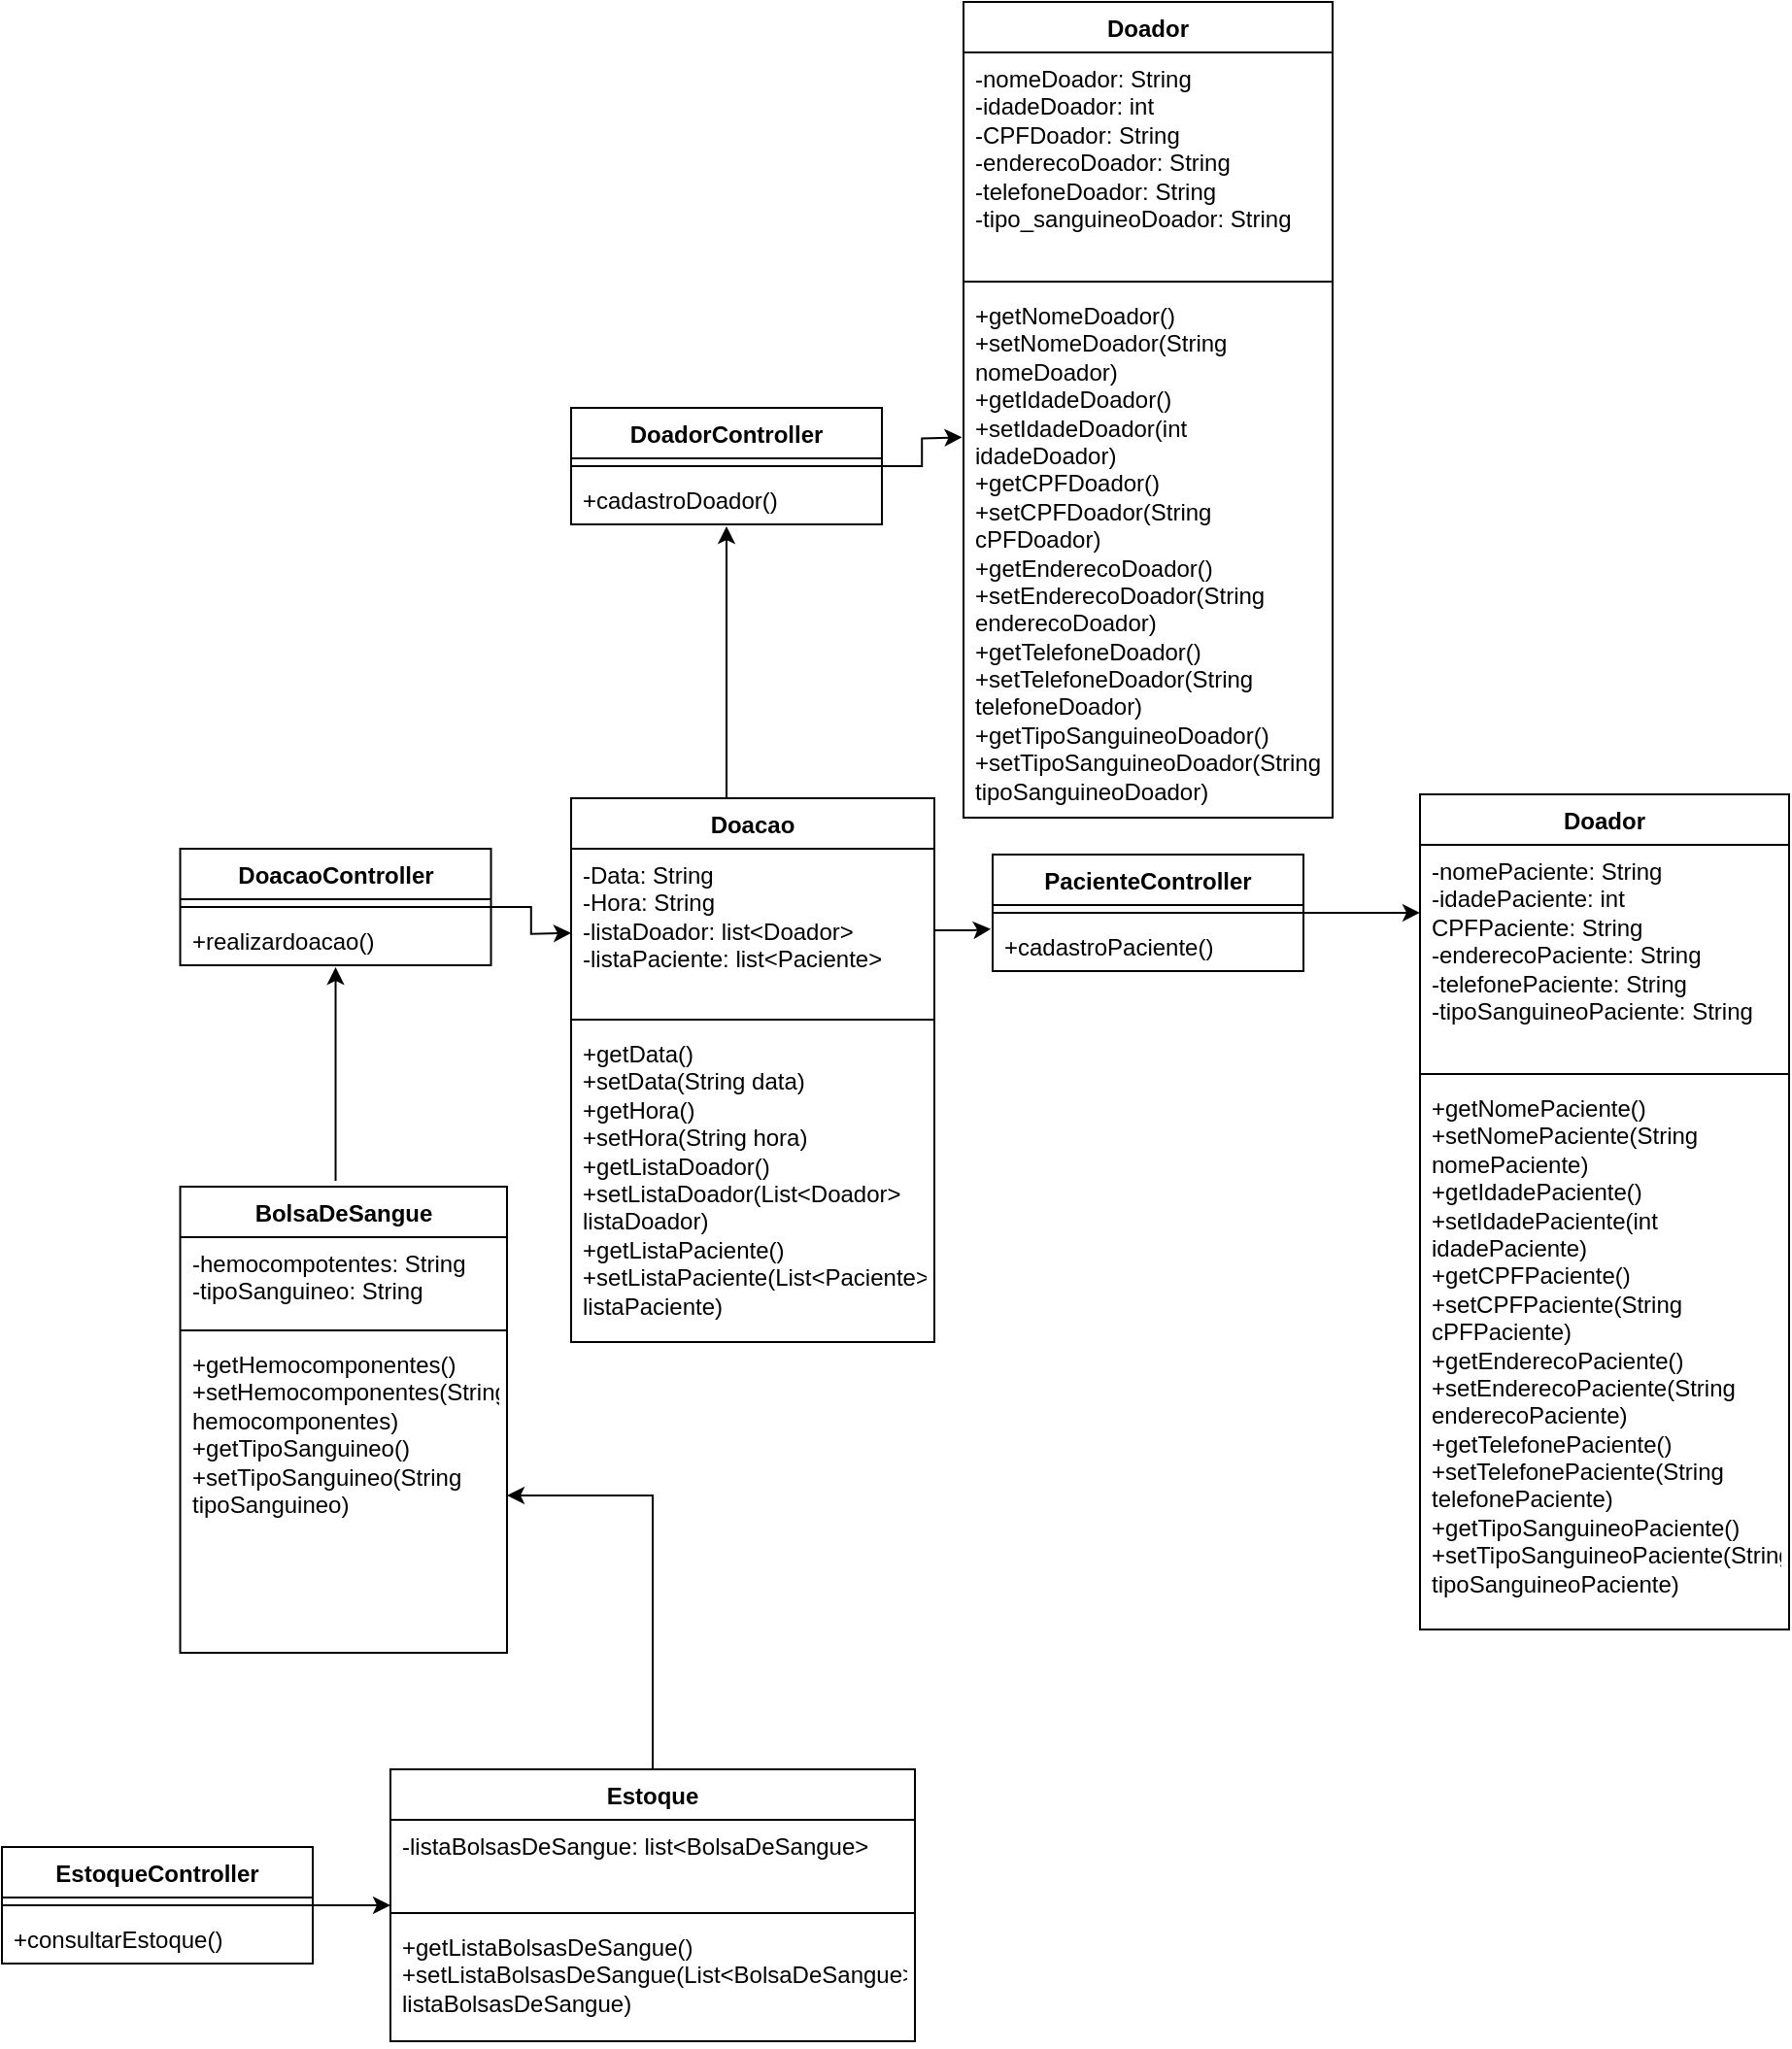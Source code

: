 <mxfile version="24.8.6">
  <diagram name="Página-1" id="urmfWK1K8j16wALkBudS">
    <mxGraphModel grid="1" page="1" gridSize="10" guides="1" tooltips="1" connect="1" arrows="1" fold="1" pageScale="1" pageWidth="583" pageHeight="413" math="0" shadow="0">
      <root>
        <mxCell id="0" />
        <mxCell id="1" parent="0" />
        <mxCell id="ApOuU640VELkkD1KpvNs-15" style="edgeStyle=orthogonalEdgeStyle;rounded=0;orthogonalLoop=1;jettySize=auto;html=1;" edge="1" parent="1">
          <mxGeometry relative="1" as="geometry">
            <mxPoint x="503" y="150" as="targetPoint" />
            <mxPoint x="503" y="290" as="sourcePoint" />
          </mxGeometry>
        </mxCell>
        <mxCell id="ApOuU640VELkkD1KpvNs-11" style="edgeStyle=orthogonalEdgeStyle;rounded=0;orthogonalLoop=1;jettySize=auto;html=1;" edge="1" parent="1">
          <mxGeometry relative="1" as="geometry">
            <mxPoint x="301.76" y="377" as="targetPoint" />
            <mxPoint x="301.76" y="487" as="sourcePoint" />
          </mxGeometry>
        </mxCell>
        <mxCell id="uKvdMB9yzixYctm72I9Z-6" value="DoadorController" style="swimlane;fontStyle=1;align=center;verticalAlign=top;childLayout=stackLayout;horizontal=1;startSize=26;horizontalStack=0;resizeParent=1;resizeParentMax=0;resizeLast=0;collapsible=1;marginBottom=0;whiteSpace=wrap;html=1;" vertex="1" parent="1">
          <mxGeometry x="423" y="89" width="160" height="60" as="geometry" />
        </mxCell>
        <mxCell id="uKvdMB9yzixYctm72I9Z-8" value="" style="line;strokeWidth=1;fillColor=none;align=left;verticalAlign=middle;spacingTop=-1;spacingLeft=3;spacingRight=3;rotatable=0;labelPosition=right;points=[];portConstraint=eastwest;strokeColor=inherit;" vertex="1" parent="uKvdMB9yzixYctm72I9Z-6">
          <mxGeometry y="26" width="160" height="8" as="geometry" />
        </mxCell>
        <mxCell id="uKvdMB9yzixYctm72I9Z-9" value="+cadastroDoador()" style="text;strokeColor=none;fillColor=none;align=left;verticalAlign=top;spacingLeft=4;spacingRight=4;overflow=hidden;rotatable=0;points=[[0,0.5],[1,0.5]];portConstraint=eastwest;whiteSpace=wrap;html=1;" vertex="1" parent="uKvdMB9yzixYctm72I9Z-6">
          <mxGeometry y="34" width="160" height="26" as="geometry" />
        </mxCell>
        <mxCell id="uKvdMB9yzixYctm72I9Z-10" value="PacienteController" style="swimlane;fontStyle=1;align=center;verticalAlign=top;childLayout=stackLayout;horizontal=1;startSize=26;horizontalStack=0;resizeParent=1;resizeParentMax=0;resizeLast=0;collapsible=1;marginBottom=0;whiteSpace=wrap;html=1;" vertex="1" parent="1">
          <mxGeometry x="640" y="319" width="160" height="60" as="geometry" />
        </mxCell>
        <mxCell id="uKvdMB9yzixYctm72I9Z-12" value="" style="line;strokeWidth=1;fillColor=none;align=left;verticalAlign=middle;spacingTop=-1;spacingLeft=3;spacingRight=3;rotatable=0;labelPosition=right;points=[];portConstraint=eastwest;strokeColor=inherit;" vertex="1" parent="uKvdMB9yzixYctm72I9Z-10">
          <mxGeometry y="26" width="160" height="8" as="geometry" />
        </mxCell>
        <mxCell id="uKvdMB9yzixYctm72I9Z-13" value="+cadastroPaciente()" style="text;strokeColor=none;fillColor=none;align=left;verticalAlign=top;spacingLeft=4;spacingRight=4;overflow=hidden;rotatable=0;points=[[0,0.5],[1,0.5]];portConstraint=eastwest;whiteSpace=wrap;html=1;" vertex="1" parent="uKvdMB9yzixYctm72I9Z-10">
          <mxGeometry y="34" width="160" height="26" as="geometry" />
        </mxCell>
        <mxCell id="uKvdMB9yzixYctm72I9Z-14" value="DoacaoController" style="swimlane;fontStyle=1;align=center;verticalAlign=top;childLayout=stackLayout;horizontal=1;startSize=26;horizontalStack=0;resizeParent=1;resizeParentMax=0;resizeLast=0;collapsible=1;marginBottom=0;whiteSpace=wrap;html=1;" vertex="1" parent="1">
          <mxGeometry x="221.76" y="316" width="160" height="60" as="geometry" />
        </mxCell>
        <mxCell id="uKvdMB9yzixYctm72I9Z-16" value="" style="line;strokeWidth=1;fillColor=none;align=left;verticalAlign=middle;spacingTop=-1;spacingLeft=3;spacingRight=3;rotatable=0;labelPosition=right;points=[];portConstraint=eastwest;strokeColor=inherit;" vertex="1" parent="uKvdMB9yzixYctm72I9Z-14">
          <mxGeometry y="26" width="160" height="8" as="geometry" />
        </mxCell>
        <mxCell id="uKvdMB9yzixYctm72I9Z-17" value="+realizardoacao()" style="text;strokeColor=none;fillColor=none;align=left;verticalAlign=top;spacingLeft=4;spacingRight=4;overflow=hidden;rotatable=0;points=[[0,0.5],[1,0.5]];portConstraint=eastwest;whiteSpace=wrap;html=1;" vertex="1" parent="uKvdMB9yzixYctm72I9Z-14">
          <mxGeometry y="34" width="160" height="26" as="geometry" />
        </mxCell>
        <mxCell id="ApOuU640VELkkD1KpvNs-8" style="edgeStyle=orthogonalEdgeStyle;rounded=0;orthogonalLoop=1;jettySize=auto;html=1;" edge="1" parent="1" source="uKvdMB9yzixYctm72I9Z-18">
          <mxGeometry relative="1" as="geometry">
            <mxPoint x="330" y="860" as="targetPoint" />
          </mxGeometry>
        </mxCell>
        <mxCell id="uKvdMB9yzixYctm72I9Z-18" value="EstoqueController" style="swimlane;fontStyle=1;align=center;verticalAlign=top;childLayout=stackLayout;horizontal=1;startSize=26;horizontalStack=0;resizeParent=1;resizeParentMax=0;resizeLast=0;collapsible=1;marginBottom=0;whiteSpace=wrap;html=1;" vertex="1" parent="1">
          <mxGeometry x="130" y="830" width="160" height="60" as="geometry" />
        </mxCell>
        <mxCell id="uKvdMB9yzixYctm72I9Z-20" value="" style="line;strokeWidth=1;fillColor=none;align=left;verticalAlign=middle;spacingTop=-1;spacingLeft=3;spacingRight=3;rotatable=0;labelPosition=right;points=[];portConstraint=eastwest;strokeColor=inherit;" vertex="1" parent="uKvdMB9yzixYctm72I9Z-18">
          <mxGeometry y="26" width="160" height="8" as="geometry" />
        </mxCell>
        <mxCell id="uKvdMB9yzixYctm72I9Z-21" value="+consultarEstoque()" style="text;strokeColor=none;fillColor=none;align=left;verticalAlign=top;spacingLeft=4;spacingRight=4;overflow=hidden;rotatable=0;points=[[0,0.5],[1,0.5]];portConstraint=eastwest;whiteSpace=wrap;html=1;" vertex="1" parent="uKvdMB9yzixYctm72I9Z-18">
          <mxGeometry y="34" width="160" height="26" as="geometry" />
        </mxCell>
        <mxCell id="ApOuU640VELkkD1KpvNs-3" style="edgeStyle=orthogonalEdgeStyle;rounded=0;orthogonalLoop=1;jettySize=auto;html=1;entryX=-0.011;entryY=0.424;entryDx=0;entryDy=0;entryPerimeter=0;" edge="1" parent="1" source="uKvdMB9yzixYctm72I9Z-6">
          <mxGeometry relative="1" as="geometry">
            <mxPoint x="624.24" y="104.16" as="targetPoint" />
          </mxGeometry>
        </mxCell>
        <mxCell id="ApOuU640VELkkD1KpvNs-7" style="edgeStyle=orthogonalEdgeStyle;rounded=0;orthogonalLoop=1;jettySize=auto;html=1;entryX=-0.011;entryY=0.314;entryDx=0;entryDy=0;entryPerimeter=0;" edge="1" parent="1" source="uKvdMB9yzixYctm72I9Z-14">
          <mxGeometry relative="1" as="geometry">
            <mxPoint x="423.0" y="359.376" as="targetPoint" />
          </mxGeometry>
        </mxCell>
        <mxCell id="ApOuU640VELkkD1KpvNs-16" style="edgeStyle=orthogonalEdgeStyle;rounded=0;orthogonalLoop=1;jettySize=auto;html=1;entryX=0;entryY=0.413;entryDx=0;entryDy=0;entryPerimeter=0;" edge="1" parent="1" source="uKvdMB9yzixYctm72I9Z-10">
          <mxGeometry relative="1" as="geometry">
            <mxPoint x="860" y="348.952" as="targetPoint" />
          </mxGeometry>
        </mxCell>
        <mxCell id="ApOuU640VELkkD1KpvNs-21" value="Doador" style="swimlane;fontStyle=1;align=center;verticalAlign=top;childLayout=stackLayout;horizontal=1;startSize=26;horizontalStack=0;resizeParent=1;resizeParentMax=0;resizeLast=0;collapsible=1;marginBottom=0;whiteSpace=wrap;html=1;" vertex="1" parent="1">
          <mxGeometry x="625" y="-120" width="190" height="420" as="geometry" />
        </mxCell>
        <mxCell id="ApOuU640VELkkD1KpvNs-22" value="-nomeDoador: String&lt;div&gt;-idadeDoador: int&lt;/div&gt;&lt;div&gt;-CPFDoador: String&lt;/div&gt;&lt;div&gt;-enderecoDoador: String&lt;/div&gt;&lt;div&gt;-telefoneDoador: String&lt;/div&gt;&lt;div&gt;-tipo_sanguineoDoador: String&lt;/div&gt;" style="text;strokeColor=none;fillColor=none;align=left;verticalAlign=top;spacingLeft=4;spacingRight=4;overflow=hidden;rotatable=0;points=[[0,0.5],[1,0.5]];portConstraint=eastwest;whiteSpace=wrap;html=1;" vertex="1" parent="ApOuU640VELkkD1KpvNs-21">
          <mxGeometry y="26" width="190" height="114" as="geometry" />
        </mxCell>
        <mxCell id="ApOuU640VELkkD1KpvNs-23" value="" style="line;strokeWidth=1;fillColor=none;align=left;verticalAlign=middle;spacingTop=-1;spacingLeft=3;spacingRight=3;rotatable=0;labelPosition=right;points=[];portConstraint=eastwest;strokeColor=inherit;" vertex="1" parent="ApOuU640VELkkD1KpvNs-21">
          <mxGeometry y="140" width="190" height="8" as="geometry" />
        </mxCell>
        <mxCell id="ApOuU640VELkkD1KpvNs-24" value="+getNomeDoador()&lt;br&gt;&lt;div&gt;&lt;span style=&quot;background-color: initial;&quot;&gt;+&lt;/span&gt;setNomeDoador(String nomeDoador)&lt;/div&gt;&lt;div&gt;&lt;span style=&quot;background-color: initial;&quot;&gt;+&lt;/span&gt;getIdadeDoador()&lt;/div&gt;&lt;div&gt;&lt;span style=&quot;background-color: initial;&quot;&gt;+&lt;/span&gt;setIdadeDoador(int idadeDoador)&lt;/div&gt;&lt;div&gt;&lt;span style=&quot;background-color: initial;&quot;&gt;+&lt;/span&gt;getCPFDoador()&lt;/div&gt;&lt;div&gt;&lt;span style=&quot;background-color: initial;&quot;&gt;+&lt;/span&gt;setCPFDoador(String cPFDoador)&lt;/div&gt;&lt;div&gt;&lt;span style=&quot;background-color: initial;&quot;&gt;+&lt;/span&gt;getEnderecoDoador()&lt;/div&gt;&lt;div&gt;&lt;span style=&quot;background-color: initial;&quot;&gt;+&lt;/span&gt;setEnderecoDoador(String enderecoDoador)&lt;/div&gt;&lt;div&gt;&lt;span style=&quot;background-color: initial;&quot;&gt;+&lt;/span&gt;getTelefoneDoador()&lt;/div&gt;&lt;div&gt;&lt;span style=&quot;background-color: initial;&quot;&gt;+&lt;/span&gt;setTelefoneDoador(String telefoneDoador)&lt;/div&gt;&lt;div&gt;&lt;span style=&quot;background-color: initial;&quot;&gt;+&lt;/span&gt;getTipoSanguineoDoador()&lt;/div&gt;&lt;div&gt;&lt;span style=&quot;background-color: initial;&quot;&gt;+&lt;/span&gt;setTipoSanguineoDoador(String tipoSanguineoDoador)&lt;/div&gt;" style="text;strokeColor=none;fillColor=none;align=left;verticalAlign=top;spacingLeft=4;spacingRight=4;overflow=hidden;rotatable=0;points=[[0,0.5],[1,0.5]];portConstraint=eastwest;whiteSpace=wrap;html=1;" vertex="1" parent="ApOuU640VELkkD1KpvNs-21">
          <mxGeometry y="148" width="190" height="272" as="geometry" />
        </mxCell>
        <mxCell id="ApOuU640VELkkD1KpvNs-40" value="Doador" style="swimlane;fontStyle=1;align=center;verticalAlign=top;childLayout=stackLayout;horizontal=1;startSize=26;horizontalStack=0;resizeParent=1;resizeParentMax=0;resizeLast=0;collapsible=1;marginBottom=0;whiteSpace=wrap;html=1;" vertex="1" parent="1">
          <mxGeometry x="860" y="288" width="190" height="430" as="geometry" />
        </mxCell>
        <mxCell id="ApOuU640VELkkD1KpvNs-41" value="-nomePaciente: String&lt;div&gt;-idadePaciente: int&lt;/div&gt;&lt;div&gt;CPFPaciente: String&lt;/div&gt;&lt;div&gt;-enderecoPaciente: String&lt;/div&gt;&lt;div&gt;-telefonePaciente: String&lt;/div&gt;&lt;div&gt;-tipoSanguineoPaciente: String&lt;/div&gt;" style="text;strokeColor=none;fillColor=none;align=left;verticalAlign=top;spacingLeft=4;spacingRight=4;overflow=hidden;rotatable=0;points=[[0,0.5],[1,0.5]];portConstraint=eastwest;whiteSpace=wrap;html=1;" vertex="1" parent="ApOuU640VELkkD1KpvNs-40">
          <mxGeometry y="26" width="190" height="114" as="geometry" />
        </mxCell>
        <mxCell id="ApOuU640VELkkD1KpvNs-42" value="" style="line;strokeWidth=1;fillColor=none;align=left;verticalAlign=middle;spacingTop=-1;spacingLeft=3;spacingRight=3;rotatable=0;labelPosition=right;points=[];portConstraint=eastwest;strokeColor=inherit;" vertex="1" parent="ApOuU640VELkkD1KpvNs-40">
          <mxGeometry y="140" width="190" height="8" as="geometry" />
        </mxCell>
        <mxCell id="ApOuU640VELkkD1KpvNs-43" value="+getNomePaciente()&lt;br&gt;&lt;div&gt;&lt;span style=&quot;background-color: initial;&quot;&gt;+&lt;/span&gt;setNomePaciente(String nomePaciente)&lt;/div&gt;&lt;div&gt;&lt;span style=&quot;background-color: initial;&quot;&gt;+&lt;/span&gt;getIdadePaciente()&lt;/div&gt;&lt;div&gt;&lt;span style=&quot;background-color: initial;&quot;&gt;+&lt;/span&gt;setIdadePaciente(int idadePaciente)&lt;/div&gt;&lt;div&gt;&lt;span style=&quot;background-color: initial;&quot;&gt;+&lt;/span&gt;getCPFPaciente()&lt;/div&gt;&lt;div&gt;&lt;span style=&quot;background-color: initial;&quot;&gt;+&lt;/span&gt;setCPFPaciente(String cPFPaciente)&lt;/div&gt;&lt;div&gt;&lt;span style=&quot;background-color: initial;&quot;&gt;+&lt;/span&gt;getEnderecoPaciente()&lt;/div&gt;&lt;div&gt;&lt;span style=&quot;background-color: initial;&quot;&gt;+&lt;/span&gt;setEnderecoPaciente(String enderecoPaciente)&lt;/div&gt;&lt;div&gt;&lt;span style=&quot;background-color: initial;&quot;&gt;+&lt;/span&gt;getTelefonePaciente()&lt;/div&gt;&lt;div&gt;&lt;span style=&quot;background-color: initial;&quot;&gt;+&lt;/span&gt;setTelefonePaciente(String telefonePaciente)&lt;/div&gt;&lt;div&gt;&lt;span style=&quot;background-color: initial;&quot;&gt;+&lt;/span&gt;getTipoSanguineoPaciente()&lt;/div&gt;&lt;div&gt;&lt;span style=&quot;background-color: initial;&quot;&gt;+&lt;/span&gt;setTipoSanguineoPaciente(String tipoSanguineoPaciente)&lt;/div&gt;" style="text;strokeColor=none;fillColor=none;align=left;verticalAlign=top;spacingLeft=4;spacingRight=4;overflow=hidden;rotatable=0;points=[[0,0.5],[1,0.5]];portConstraint=eastwest;whiteSpace=wrap;html=1;" vertex="1" parent="ApOuU640VELkkD1KpvNs-40">
          <mxGeometry y="148" width="190" height="282" as="geometry" />
        </mxCell>
        <mxCell id="ApOuU640VELkkD1KpvNs-45" value="Doacao" style="swimlane;fontStyle=1;align=center;verticalAlign=top;childLayout=stackLayout;horizontal=1;startSize=26;horizontalStack=0;resizeParent=1;resizeParentMax=0;resizeLast=0;collapsible=1;marginBottom=0;whiteSpace=wrap;html=1;" vertex="1" parent="1">
          <mxGeometry x="423" y="290" width="187" height="280" as="geometry" />
        </mxCell>
        <mxCell id="ApOuU640VELkkD1KpvNs-46" value="-Data: String&lt;div&gt;-Hora: String&lt;/div&gt;&lt;div&gt;-listaDoador: list&amp;lt;Doador&amp;gt;&lt;/div&gt;&lt;div&gt;-listaPaciente: list&amp;lt;Paciente&amp;gt;&lt;/div&gt;" style="text;strokeColor=none;fillColor=none;align=left;verticalAlign=top;spacingLeft=4;spacingRight=4;overflow=hidden;rotatable=0;points=[[0,0.5],[1,0.5]];portConstraint=eastwest;whiteSpace=wrap;html=1;" vertex="1" parent="ApOuU640VELkkD1KpvNs-45">
          <mxGeometry y="26" width="187" height="84" as="geometry" />
        </mxCell>
        <mxCell id="ApOuU640VELkkD1KpvNs-47" value="" style="line;strokeWidth=1;fillColor=none;align=left;verticalAlign=middle;spacingTop=-1;spacingLeft=3;spacingRight=3;rotatable=0;labelPosition=right;points=[];portConstraint=eastwest;strokeColor=inherit;" vertex="1" parent="ApOuU640VELkkD1KpvNs-45">
          <mxGeometry y="110" width="187" height="8" as="geometry" />
        </mxCell>
        <mxCell id="ApOuU640VELkkD1KpvNs-48" value="+getData()&lt;br&gt;&lt;div&gt;&lt;span style=&quot;background-color: initial;&quot;&gt;+&lt;/span&gt;setData(String data)&lt;/div&gt;&lt;div&gt;&lt;span style=&quot;background-color: initial;&quot;&gt;+&lt;/span&gt;getHora()&lt;/div&gt;&lt;div&gt;&lt;span style=&quot;background-color: initial;&quot;&gt;+&lt;/span&gt;setHora(String hora)&lt;/div&gt;&lt;div&gt;&lt;span style=&quot;background-color: initial;&quot;&gt;+&lt;/span&gt;getListaDoador()&lt;/div&gt;&lt;div&gt;&lt;span style=&quot;background-color: initial;&quot;&gt;+&lt;/span&gt;setListaDoador(List&amp;lt;Doador&amp;gt; listaDoador)&lt;/div&gt;&lt;div&gt;&lt;span style=&quot;background-color: initial;&quot;&gt;+&lt;/span&gt;getListaPaciente()&lt;/div&gt;&lt;div&gt;&lt;span style=&quot;background-color: initial;&quot;&gt;+&lt;/span&gt;setListaPaciente(List&amp;lt;Paciente&amp;gt; listaPaciente)&lt;/div&gt;" style="text;strokeColor=none;fillColor=none;align=left;verticalAlign=top;spacingLeft=4;spacingRight=4;overflow=hidden;rotatable=0;points=[[0,0.5],[1,0.5]];portConstraint=eastwest;whiteSpace=wrap;html=1;" vertex="1" parent="ApOuU640VELkkD1KpvNs-45">
          <mxGeometry y="118" width="187" height="162" as="geometry" />
        </mxCell>
        <mxCell id="ApOuU640VELkkD1KpvNs-49" style="edgeStyle=orthogonalEdgeStyle;rounded=0;orthogonalLoop=1;jettySize=auto;html=1;entryX=-0.006;entryY=0.167;entryDx=0;entryDy=0;entryPerimeter=0;" edge="1" parent="1" source="ApOuU640VELkkD1KpvNs-46" target="uKvdMB9yzixYctm72I9Z-13">
          <mxGeometry relative="1" as="geometry" />
        </mxCell>
        <mxCell id="ApOuU640VELkkD1KpvNs-54" value="BolsaDeSangue" style="swimlane;fontStyle=1;align=center;verticalAlign=top;childLayout=stackLayout;horizontal=1;startSize=26;horizontalStack=0;resizeParent=1;resizeParentMax=0;resizeLast=0;collapsible=1;marginBottom=0;whiteSpace=wrap;html=1;" vertex="1" parent="1">
          <mxGeometry x="221.76" y="490" width="168.24" height="240" as="geometry" />
        </mxCell>
        <mxCell id="ApOuU640VELkkD1KpvNs-55" value="-hemocompotentes: String&lt;div&gt;-tipoSanguineo: String&lt;/div&gt;" style="text;strokeColor=none;fillColor=none;align=left;verticalAlign=top;spacingLeft=4;spacingRight=4;overflow=hidden;rotatable=0;points=[[0,0.5],[1,0.5]];portConstraint=eastwest;whiteSpace=wrap;html=1;" vertex="1" parent="ApOuU640VELkkD1KpvNs-54">
          <mxGeometry y="26" width="168.24" height="44" as="geometry" />
        </mxCell>
        <mxCell id="ApOuU640VELkkD1KpvNs-56" value="" style="line;strokeWidth=1;fillColor=none;align=left;verticalAlign=middle;spacingTop=-1;spacingLeft=3;spacingRight=3;rotatable=0;labelPosition=right;points=[];portConstraint=eastwest;strokeColor=inherit;" vertex="1" parent="ApOuU640VELkkD1KpvNs-54">
          <mxGeometry y="70" width="168.24" height="8" as="geometry" />
        </mxCell>
        <mxCell id="ApOuU640VELkkD1KpvNs-57" value="+getHemocomponentes()&lt;br&gt;&lt;div&gt;&lt;span style=&quot;background-color: initial;&quot;&gt;+&lt;/span&gt;setHemocomponentes(String hemocomponentes)&lt;/div&gt;&lt;div&gt;&lt;span style=&quot;background-color: initial;&quot;&gt;+&lt;/span&gt;getTipoSanguineo()&lt;/div&gt;&lt;div&gt;&lt;span style=&quot;background-color: initial;&quot;&gt;+&lt;/span&gt;setTipoSanguineo(String tipoSanguineo)&lt;/div&gt;" style="text;strokeColor=none;fillColor=none;align=left;verticalAlign=top;spacingLeft=4;spacingRight=4;overflow=hidden;rotatable=0;points=[[0,0.5],[1,0.5]];portConstraint=eastwest;whiteSpace=wrap;html=1;" vertex="1" parent="ApOuU640VELkkD1KpvNs-54">
          <mxGeometry y="78" width="168.24" height="162" as="geometry" />
        </mxCell>
        <mxCell id="ApOuU640VELkkD1KpvNs-63" style="edgeStyle=orthogonalEdgeStyle;rounded=0;orthogonalLoop=1;jettySize=auto;html=1;entryX=1;entryY=0.5;entryDx=0;entryDy=0;" edge="1" parent="1" source="ApOuU640VELkkD1KpvNs-59" target="ApOuU640VELkkD1KpvNs-57">
          <mxGeometry relative="1" as="geometry" />
        </mxCell>
        <mxCell id="ApOuU640VELkkD1KpvNs-59" value="Estoque" style="swimlane;fontStyle=1;align=center;verticalAlign=top;childLayout=stackLayout;horizontal=1;startSize=26;horizontalStack=0;resizeParent=1;resizeParentMax=0;resizeLast=0;collapsible=1;marginBottom=0;whiteSpace=wrap;html=1;" vertex="1" parent="1">
          <mxGeometry x="330" y="790" width="270" height="140" as="geometry" />
        </mxCell>
        <mxCell id="ApOuU640VELkkD1KpvNs-60" value="-listaBolsasDeSangue: list&amp;lt;BolsaDeSangue&amp;gt;" style="text;strokeColor=none;fillColor=none;align=left;verticalAlign=top;spacingLeft=4;spacingRight=4;overflow=hidden;rotatable=0;points=[[0,0.5],[1,0.5]];portConstraint=eastwest;whiteSpace=wrap;html=1;" vertex="1" parent="ApOuU640VELkkD1KpvNs-59">
          <mxGeometry y="26" width="270" height="44" as="geometry" />
        </mxCell>
        <mxCell id="ApOuU640VELkkD1KpvNs-61" value="" style="line;strokeWidth=1;fillColor=none;align=left;verticalAlign=middle;spacingTop=-1;spacingLeft=3;spacingRight=3;rotatable=0;labelPosition=right;points=[];portConstraint=eastwest;strokeColor=inherit;" vertex="1" parent="ApOuU640VELkkD1KpvNs-59">
          <mxGeometry y="70" width="270" height="8" as="geometry" />
        </mxCell>
        <mxCell id="ApOuU640VELkkD1KpvNs-62" value="+getListaBolsasDeSangue()&lt;br&gt;&lt;div&gt;&lt;span style=&quot;background-color: initial;&quot;&gt;+&lt;/span&gt;setListaBolsasDeSangue(List&amp;lt;BolsaDeSangue&amp;gt; listaBolsasDeSangue)&lt;/div&gt;" style="text;strokeColor=none;fillColor=none;align=left;verticalAlign=top;spacingLeft=4;spacingRight=4;overflow=hidden;rotatable=0;points=[[0,0.5],[1,0.5]];portConstraint=eastwest;whiteSpace=wrap;html=1;" vertex="1" parent="ApOuU640VELkkD1KpvNs-59">
          <mxGeometry y="78" width="270" height="62" as="geometry" />
        </mxCell>
      </root>
    </mxGraphModel>
  </diagram>
</mxfile>
